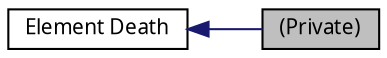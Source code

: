 digraph structs
{
  edge [fontname="FreeSans.ttf",fontsize=8,labelfontname="FreeSans.ttf",labelfontsize=8];
  node [fontname="FreeSans.ttf",fontsize=10,shape=record];
rankdir=LR;
  Node0 [label="(Private)",height=0.2,width=0.4,color="black", fillcolor="grey75", style="filled" fontcolor="black"];
  Node1 [label="Element Death",height=0.2,width=0.4,color="black", fillcolor="white", style="filled",URL="$group__ElemDeath.html"];
  Node1->Node0 [shape=plaintext, color="midnightblue", dir="back", style="solid"];
}

